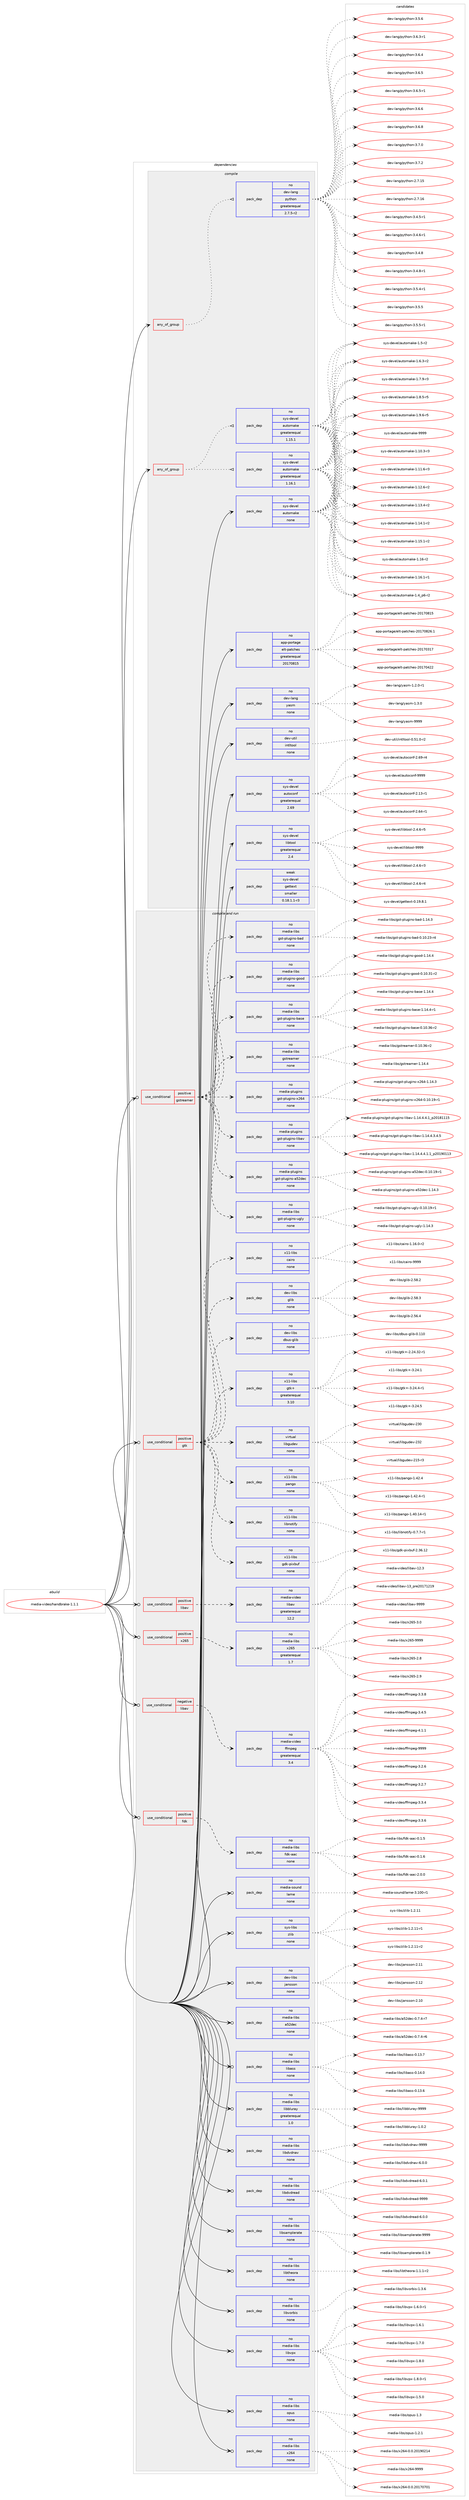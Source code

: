 digraph prolog {

# *************
# Graph options
# *************

newrank=true;
concentrate=true;
compound=true;
graph [rankdir=LR,fontname=Helvetica,fontsize=10,ranksep=1.5];#, ranksep=2.5, nodesep=0.2];
edge  [arrowhead=vee];
node  [fontname=Helvetica,fontsize=10];

# **********
# The ebuild
# **********

subgraph cluster_leftcol {
color=gray;
rank=same;
label=<<i>ebuild</i>>;
id [label="media-video/handbrake-1.1.1", color=red, width=4, href="../media-video/handbrake-1.1.1.svg"];
}

# ****************
# The dependencies
# ****************

subgraph cluster_midcol {
color=gray;
label=<<i>dependencies</i>>;
subgraph cluster_compile {
fillcolor="#eeeeee";
style=filled;
label=<<i>compile</i>>;
subgraph any25661 {
dependency1637505 [label=<<TABLE BORDER="0" CELLBORDER="1" CELLSPACING="0" CELLPADDING="4"><TR><TD CELLPADDING="10">any_of_group</TD></TR></TABLE>>, shape=none, color=red];subgraph pack1170840 {
dependency1637506 [label=<<TABLE BORDER="0" CELLBORDER="1" CELLSPACING="0" CELLPADDING="4" WIDTH="220"><TR><TD ROWSPAN="6" CELLPADDING="30">pack_dep</TD></TR><TR><TD WIDTH="110">no</TD></TR><TR><TD>dev-lang</TD></TR><TR><TD>python</TD></TR><TR><TD>greaterequal</TD></TR><TR><TD>2.7.5-r2</TD></TR></TABLE>>, shape=none, color=blue];
}
dependency1637505:e -> dependency1637506:w [weight=20,style="dotted",arrowhead="oinv"];
}
id:e -> dependency1637505:w [weight=20,style="solid",arrowhead="vee"];
subgraph any25662 {
dependency1637507 [label=<<TABLE BORDER="0" CELLBORDER="1" CELLSPACING="0" CELLPADDING="4"><TR><TD CELLPADDING="10">any_of_group</TD></TR></TABLE>>, shape=none, color=red];subgraph pack1170841 {
dependency1637508 [label=<<TABLE BORDER="0" CELLBORDER="1" CELLSPACING="0" CELLPADDING="4" WIDTH="220"><TR><TD ROWSPAN="6" CELLPADDING="30">pack_dep</TD></TR><TR><TD WIDTH="110">no</TD></TR><TR><TD>sys-devel</TD></TR><TR><TD>automake</TD></TR><TR><TD>greaterequal</TD></TR><TR><TD>1.16.1</TD></TR></TABLE>>, shape=none, color=blue];
}
dependency1637507:e -> dependency1637508:w [weight=20,style="dotted",arrowhead="oinv"];
subgraph pack1170842 {
dependency1637509 [label=<<TABLE BORDER="0" CELLBORDER="1" CELLSPACING="0" CELLPADDING="4" WIDTH="220"><TR><TD ROWSPAN="6" CELLPADDING="30">pack_dep</TD></TR><TR><TD WIDTH="110">no</TD></TR><TR><TD>sys-devel</TD></TR><TR><TD>automake</TD></TR><TR><TD>greaterequal</TD></TR><TR><TD>1.15.1</TD></TR></TABLE>>, shape=none, color=blue];
}
dependency1637507:e -> dependency1637509:w [weight=20,style="dotted",arrowhead="oinv"];
}
id:e -> dependency1637507:w [weight=20,style="solid",arrowhead="vee"];
subgraph pack1170843 {
dependency1637510 [label=<<TABLE BORDER="0" CELLBORDER="1" CELLSPACING="0" CELLPADDING="4" WIDTH="220"><TR><TD ROWSPAN="6" CELLPADDING="30">pack_dep</TD></TR><TR><TD WIDTH="110">no</TD></TR><TR><TD>app-portage</TD></TR><TR><TD>elt-patches</TD></TR><TR><TD>greaterequal</TD></TR><TR><TD>20170815</TD></TR></TABLE>>, shape=none, color=blue];
}
id:e -> dependency1637510:w [weight=20,style="solid",arrowhead="vee"];
subgraph pack1170844 {
dependency1637511 [label=<<TABLE BORDER="0" CELLBORDER="1" CELLSPACING="0" CELLPADDING="4" WIDTH="220"><TR><TD ROWSPAN="6" CELLPADDING="30">pack_dep</TD></TR><TR><TD WIDTH="110">no</TD></TR><TR><TD>dev-lang</TD></TR><TR><TD>yasm</TD></TR><TR><TD>none</TD></TR><TR><TD></TD></TR></TABLE>>, shape=none, color=blue];
}
id:e -> dependency1637511:w [weight=20,style="solid",arrowhead="vee"];
subgraph pack1170845 {
dependency1637512 [label=<<TABLE BORDER="0" CELLBORDER="1" CELLSPACING="0" CELLPADDING="4" WIDTH="220"><TR><TD ROWSPAN="6" CELLPADDING="30">pack_dep</TD></TR><TR><TD WIDTH="110">no</TD></TR><TR><TD>dev-util</TD></TR><TR><TD>intltool</TD></TR><TR><TD>none</TD></TR><TR><TD></TD></TR></TABLE>>, shape=none, color=blue];
}
id:e -> dependency1637512:w [weight=20,style="solid",arrowhead="vee"];
subgraph pack1170846 {
dependency1637513 [label=<<TABLE BORDER="0" CELLBORDER="1" CELLSPACING="0" CELLPADDING="4" WIDTH="220"><TR><TD ROWSPAN="6" CELLPADDING="30">pack_dep</TD></TR><TR><TD WIDTH="110">no</TD></TR><TR><TD>sys-devel</TD></TR><TR><TD>autoconf</TD></TR><TR><TD>greaterequal</TD></TR><TR><TD>2.69</TD></TR></TABLE>>, shape=none, color=blue];
}
id:e -> dependency1637513:w [weight=20,style="solid",arrowhead="vee"];
subgraph pack1170847 {
dependency1637514 [label=<<TABLE BORDER="0" CELLBORDER="1" CELLSPACING="0" CELLPADDING="4" WIDTH="220"><TR><TD ROWSPAN="6" CELLPADDING="30">pack_dep</TD></TR><TR><TD WIDTH="110">no</TD></TR><TR><TD>sys-devel</TD></TR><TR><TD>automake</TD></TR><TR><TD>none</TD></TR><TR><TD></TD></TR></TABLE>>, shape=none, color=blue];
}
id:e -> dependency1637514:w [weight=20,style="solid",arrowhead="vee"];
subgraph pack1170848 {
dependency1637515 [label=<<TABLE BORDER="0" CELLBORDER="1" CELLSPACING="0" CELLPADDING="4" WIDTH="220"><TR><TD ROWSPAN="6" CELLPADDING="30">pack_dep</TD></TR><TR><TD WIDTH="110">no</TD></TR><TR><TD>sys-devel</TD></TR><TR><TD>libtool</TD></TR><TR><TD>greaterequal</TD></TR><TR><TD>2.4</TD></TR></TABLE>>, shape=none, color=blue];
}
id:e -> dependency1637515:w [weight=20,style="solid",arrowhead="vee"];
subgraph pack1170849 {
dependency1637516 [label=<<TABLE BORDER="0" CELLBORDER="1" CELLSPACING="0" CELLPADDING="4" WIDTH="220"><TR><TD ROWSPAN="6" CELLPADDING="30">pack_dep</TD></TR><TR><TD WIDTH="110">weak</TD></TR><TR><TD>sys-devel</TD></TR><TR><TD>gettext</TD></TR><TR><TD>smaller</TD></TR><TR><TD>0.18.1.1-r3</TD></TR></TABLE>>, shape=none, color=blue];
}
id:e -> dependency1637516:w [weight=20,style="solid",arrowhead="vee"];
}
subgraph cluster_compileandrun {
fillcolor="#eeeeee";
style=filled;
label=<<i>compile and run</i>>;
subgraph cond440234 {
dependency1637517 [label=<<TABLE BORDER="0" CELLBORDER="1" CELLSPACING="0" CELLPADDING="4"><TR><TD ROWSPAN="3" CELLPADDING="10">use_conditional</TD></TR><TR><TD>negative</TD></TR><TR><TD>libav</TD></TR></TABLE>>, shape=none, color=red];
subgraph pack1170850 {
dependency1637518 [label=<<TABLE BORDER="0" CELLBORDER="1" CELLSPACING="0" CELLPADDING="4" WIDTH="220"><TR><TD ROWSPAN="6" CELLPADDING="30">pack_dep</TD></TR><TR><TD WIDTH="110">no</TD></TR><TR><TD>media-video</TD></TR><TR><TD>ffmpeg</TD></TR><TR><TD>greaterequal</TD></TR><TR><TD>3.4</TD></TR></TABLE>>, shape=none, color=blue];
}
dependency1637517:e -> dependency1637518:w [weight=20,style="dashed",arrowhead="vee"];
}
id:e -> dependency1637517:w [weight=20,style="solid",arrowhead="odotvee"];
subgraph cond440235 {
dependency1637519 [label=<<TABLE BORDER="0" CELLBORDER="1" CELLSPACING="0" CELLPADDING="4"><TR><TD ROWSPAN="3" CELLPADDING="10">use_conditional</TD></TR><TR><TD>positive</TD></TR><TR><TD>fdk</TD></TR></TABLE>>, shape=none, color=red];
subgraph pack1170851 {
dependency1637520 [label=<<TABLE BORDER="0" CELLBORDER="1" CELLSPACING="0" CELLPADDING="4" WIDTH="220"><TR><TD ROWSPAN="6" CELLPADDING="30">pack_dep</TD></TR><TR><TD WIDTH="110">no</TD></TR><TR><TD>media-libs</TD></TR><TR><TD>fdk-aac</TD></TR><TR><TD>none</TD></TR><TR><TD></TD></TR></TABLE>>, shape=none, color=blue];
}
dependency1637519:e -> dependency1637520:w [weight=20,style="dashed",arrowhead="vee"];
}
id:e -> dependency1637519:w [weight=20,style="solid",arrowhead="odotvee"];
subgraph cond440236 {
dependency1637521 [label=<<TABLE BORDER="0" CELLBORDER="1" CELLSPACING="0" CELLPADDING="4"><TR><TD ROWSPAN="3" CELLPADDING="10">use_conditional</TD></TR><TR><TD>positive</TD></TR><TR><TD>gstreamer</TD></TR></TABLE>>, shape=none, color=red];
subgraph pack1170852 {
dependency1637522 [label=<<TABLE BORDER="0" CELLBORDER="1" CELLSPACING="0" CELLPADDING="4" WIDTH="220"><TR><TD ROWSPAN="6" CELLPADDING="30">pack_dep</TD></TR><TR><TD WIDTH="110">no</TD></TR><TR><TD>media-libs</TD></TR><TR><TD>gstreamer</TD></TR><TR><TD>none</TD></TR><TR><TD></TD></TR></TABLE>>, shape=none, color=blue];
}
dependency1637521:e -> dependency1637522:w [weight=20,style="dashed",arrowhead="vee"];
subgraph pack1170853 {
dependency1637523 [label=<<TABLE BORDER="0" CELLBORDER="1" CELLSPACING="0" CELLPADDING="4" WIDTH="220"><TR><TD ROWSPAN="6" CELLPADDING="30">pack_dep</TD></TR><TR><TD WIDTH="110">no</TD></TR><TR><TD>media-libs</TD></TR><TR><TD>gst-plugins-base</TD></TR><TR><TD>none</TD></TR><TR><TD></TD></TR></TABLE>>, shape=none, color=blue];
}
dependency1637521:e -> dependency1637523:w [weight=20,style="dashed",arrowhead="vee"];
subgraph pack1170854 {
dependency1637524 [label=<<TABLE BORDER="0" CELLBORDER="1" CELLSPACING="0" CELLPADDING="4" WIDTH="220"><TR><TD ROWSPAN="6" CELLPADDING="30">pack_dep</TD></TR><TR><TD WIDTH="110">no</TD></TR><TR><TD>media-libs</TD></TR><TR><TD>gst-plugins-good</TD></TR><TR><TD>none</TD></TR><TR><TD></TD></TR></TABLE>>, shape=none, color=blue];
}
dependency1637521:e -> dependency1637524:w [weight=20,style="dashed",arrowhead="vee"];
subgraph pack1170855 {
dependency1637525 [label=<<TABLE BORDER="0" CELLBORDER="1" CELLSPACING="0" CELLPADDING="4" WIDTH="220"><TR><TD ROWSPAN="6" CELLPADDING="30">pack_dep</TD></TR><TR><TD WIDTH="110">no</TD></TR><TR><TD>media-libs</TD></TR><TR><TD>gst-plugins-bad</TD></TR><TR><TD>none</TD></TR><TR><TD></TD></TR></TABLE>>, shape=none, color=blue];
}
dependency1637521:e -> dependency1637525:w [weight=20,style="dashed",arrowhead="vee"];
subgraph pack1170856 {
dependency1637526 [label=<<TABLE BORDER="0" CELLBORDER="1" CELLSPACING="0" CELLPADDING="4" WIDTH="220"><TR><TD ROWSPAN="6" CELLPADDING="30">pack_dep</TD></TR><TR><TD WIDTH="110">no</TD></TR><TR><TD>media-libs</TD></TR><TR><TD>gst-plugins-ugly</TD></TR><TR><TD>none</TD></TR><TR><TD></TD></TR></TABLE>>, shape=none, color=blue];
}
dependency1637521:e -> dependency1637526:w [weight=20,style="dashed",arrowhead="vee"];
subgraph pack1170857 {
dependency1637527 [label=<<TABLE BORDER="0" CELLBORDER="1" CELLSPACING="0" CELLPADDING="4" WIDTH="220"><TR><TD ROWSPAN="6" CELLPADDING="30">pack_dep</TD></TR><TR><TD WIDTH="110">no</TD></TR><TR><TD>media-plugins</TD></TR><TR><TD>gst-plugins-a52dec</TD></TR><TR><TD>none</TD></TR><TR><TD></TD></TR></TABLE>>, shape=none, color=blue];
}
dependency1637521:e -> dependency1637527:w [weight=20,style="dashed",arrowhead="vee"];
subgraph pack1170858 {
dependency1637528 [label=<<TABLE BORDER="0" CELLBORDER="1" CELLSPACING="0" CELLPADDING="4" WIDTH="220"><TR><TD ROWSPAN="6" CELLPADDING="30">pack_dep</TD></TR><TR><TD WIDTH="110">no</TD></TR><TR><TD>media-plugins</TD></TR><TR><TD>gst-plugins-libav</TD></TR><TR><TD>none</TD></TR><TR><TD></TD></TR></TABLE>>, shape=none, color=blue];
}
dependency1637521:e -> dependency1637528:w [weight=20,style="dashed",arrowhead="vee"];
subgraph pack1170859 {
dependency1637529 [label=<<TABLE BORDER="0" CELLBORDER="1" CELLSPACING="0" CELLPADDING="4" WIDTH="220"><TR><TD ROWSPAN="6" CELLPADDING="30">pack_dep</TD></TR><TR><TD WIDTH="110">no</TD></TR><TR><TD>media-plugins</TD></TR><TR><TD>gst-plugins-x264</TD></TR><TR><TD>none</TD></TR><TR><TD></TD></TR></TABLE>>, shape=none, color=blue];
}
dependency1637521:e -> dependency1637529:w [weight=20,style="dashed",arrowhead="vee"];
}
id:e -> dependency1637521:w [weight=20,style="solid",arrowhead="odotvee"];
subgraph cond440237 {
dependency1637530 [label=<<TABLE BORDER="0" CELLBORDER="1" CELLSPACING="0" CELLPADDING="4"><TR><TD ROWSPAN="3" CELLPADDING="10">use_conditional</TD></TR><TR><TD>positive</TD></TR><TR><TD>gtk</TD></TR></TABLE>>, shape=none, color=red];
subgraph pack1170860 {
dependency1637531 [label=<<TABLE BORDER="0" CELLBORDER="1" CELLSPACING="0" CELLPADDING="4" WIDTH="220"><TR><TD ROWSPAN="6" CELLPADDING="30">pack_dep</TD></TR><TR><TD WIDTH="110">no</TD></TR><TR><TD>x11-libs</TD></TR><TR><TD>gtk+</TD></TR><TR><TD>greaterequal</TD></TR><TR><TD>3.10</TD></TR></TABLE>>, shape=none, color=blue];
}
dependency1637530:e -> dependency1637531:w [weight=20,style="dashed",arrowhead="vee"];
subgraph pack1170861 {
dependency1637532 [label=<<TABLE BORDER="0" CELLBORDER="1" CELLSPACING="0" CELLPADDING="4" WIDTH="220"><TR><TD ROWSPAN="6" CELLPADDING="30">pack_dep</TD></TR><TR><TD WIDTH="110">no</TD></TR><TR><TD>dev-libs</TD></TR><TR><TD>dbus-glib</TD></TR><TR><TD>none</TD></TR><TR><TD></TD></TR></TABLE>>, shape=none, color=blue];
}
dependency1637530:e -> dependency1637532:w [weight=20,style="dashed",arrowhead="vee"];
subgraph pack1170862 {
dependency1637533 [label=<<TABLE BORDER="0" CELLBORDER="1" CELLSPACING="0" CELLPADDING="4" WIDTH="220"><TR><TD ROWSPAN="6" CELLPADDING="30">pack_dep</TD></TR><TR><TD WIDTH="110">no</TD></TR><TR><TD>dev-libs</TD></TR><TR><TD>glib</TD></TR><TR><TD>none</TD></TR><TR><TD></TD></TR></TABLE>>, shape=none, color=blue];
}
dependency1637530:e -> dependency1637533:w [weight=20,style="dashed",arrowhead="vee"];
subgraph pack1170863 {
dependency1637534 [label=<<TABLE BORDER="0" CELLBORDER="1" CELLSPACING="0" CELLPADDING="4" WIDTH="220"><TR><TD ROWSPAN="6" CELLPADDING="30">pack_dep</TD></TR><TR><TD WIDTH="110">no</TD></TR><TR><TD>x11-libs</TD></TR><TR><TD>cairo</TD></TR><TR><TD>none</TD></TR><TR><TD></TD></TR></TABLE>>, shape=none, color=blue];
}
dependency1637530:e -> dependency1637534:w [weight=20,style="dashed",arrowhead="vee"];
subgraph pack1170864 {
dependency1637535 [label=<<TABLE BORDER="0" CELLBORDER="1" CELLSPACING="0" CELLPADDING="4" WIDTH="220"><TR><TD ROWSPAN="6" CELLPADDING="30">pack_dep</TD></TR><TR><TD WIDTH="110">no</TD></TR><TR><TD>x11-libs</TD></TR><TR><TD>gdk-pixbuf</TD></TR><TR><TD>none</TD></TR><TR><TD></TD></TR></TABLE>>, shape=none, color=blue];
}
dependency1637530:e -> dependency1637535:w [weight=20,style="dashed",arrowhead="vee"];
subgraph pack1170865 {
dependency1637536 [label=<<TABLE BORDER="0" CELLBORDER="1" CELLSPACING="0" CELLPADDING="4" WIDTH="220"><TR><TD ROWSPAN="6" CELLPADDING="30">pack_dep</TD></TR><TR><TD WIDTH="110">no</TD></TR><TR><TD>x11-libs</TD></TR><TR><TD>libnotify</TD></TR><TR><TD>none</TD></TR><TR><TD></TD></TR></TABLE>>, shape=none, color=blue];
}
dependency1637530:e -> dependency1637536:w [weight=20,style="dashed",arrowhead="vee"];
subgraph pack1170866 {
dependency1637537 [label=<<TABLE BORDER="0" CELLBORDER="1" CELLSPACING="0" CELLPADDING="4" WIDTH="220"><TR><TD ROWSPAN="6" CELLPADDING="30">pack_dep</TD></TR><TR><TD WIDTH="110">no</TD></TR><TR><TD>x11-libs</TD></TR><TR><TD>pango</TD></TR><TR><TD>none</TD></TR><TR><TD></TD></TR></TABLE>>, shape=none, color=blue];
}
dependency1637530:e -> dependency1637537:w [weight=20,style="dashed",arrowhead="vee"];
subgraph pack1170867 {
dependency1637538 [label=<<TABLE BORDER="0" CELLBORDER="1" CELLSPACING="0" CELLPADDING="4" WIDTH="220"><TR><TD ROWSPAN="6" CELLPADDING="30">pack_dep</TD></TR><TR><TD WIDTH="110">no</TD></TR><TR><TD>virtual</TD></TR><TR><TD>libgudev</TD></TR><TR><TD>none</TD></TR><TR><TD></TD></TR></TABLE>>, shape=none, color=blue];
}
dependency1637530:e -> dependency1637538:w [weight=20,style="dashed",arrowhead="vee"];
}
id:e -> dependency1637530:w [weight=20,style="solid",arrowhead="odotvee"];
subgraph cond440238 {
dependency1637539 [label=<<TABLE BORDER="0" CELLBORDER="1" CELLSPACING="0" CELLPADDING="4"><TR><TD ROWSPAN="3" CELLPADDING="10">use_conditional</TD></TR><TR><TD>positive</TD></TR><TR><TD>libav</TD></TR></TABLE>>, shape=none, color=red];
subgraph pack1170868 {
dependency1637540 [label=<<TABLE BORDER="0" CELLBORDER="1" CELLSPACING="0" CELLPADDING="4" WIDTH="220"><TR><TD ROWSPAN="6" CELLPADDING="30">pack_dep</TD></TR><TR><TD WIDTH="110">no</TD></TR><TR><TD>media-video</TD></TR><TR><TD>libav</TD></TR><TR><TD>greaterequal</TD></TR><TR><TD>12.2</TD></TR></TABLE>>, shape=none, color=blue];
}
dependency1637539:e -> dependency1637540:w [weight=20,style="dashed",arrowhead="vee"];
}
id:e -> dependency1637539:w [weight=20,style="solid",arrowhead="odotvee"];
subgraph cond440239 {
dependency1637541 [label=<<TABLE BORDER="0" CELLBORDER="1" CELLSPACING="0" CELLPADDING="4"><TR><TD ROWSPAN="3" CELLPADDING="10">use_conditional</TD></TR><TR><TD>positive</TD></TR><TR><TD>x265</TD></TR></TABLE>>, shape=none, color=red];
subgraph pack1170869 {
dependency1637542 [label=<<TABLE BORDER="0" CELLBORDER="1" CELLSPACING="0" CELLPADDING="4" WIDTH="220"><TR><TD ROWSPAN="6" CELLPADDING="30">pack_dep</TD></TR><TR><TD WIDTH="110">no</TD></TR><TR><TD>media-libs</TD></TR><TR><TD>x265</TD></TR><TR><TD>greaterequal</TD></TR><TR><TD>1.7</TD></TR></TABLE>>, shape=none, color=blue];
}
dependency1637541:e -> dependency1637542:w [weight=20,style="dashed",arrowhead="vee"];
}
id:e -> dependency1637541:w [weight=20,style="solid",arrowhead="odotvee"];
subgraph pack1170870 {
dependency1637543 [label=<<TABLE BORDER="0" CELLBORDER="1" CELLSPACING="0" CELLPADDING="4" WIDTH="220"><TR><TD ROWSPAN="6" CELLPADDING="30">pack_dep</TD></TR><TR><TD WIDTH="110">no</TD></TR><TR><TD>dev-libs</TD></TR><TR><TD>jansson</TD></TR><TR><TD>none</TD></TR><TR><TD></TD></TR></TABLE>>, shape=none, color=blue];
}
id:e -> dependency1637543:w [weight=20,style="solid",arrowhead="odotvee"];
subgraph pack1170871 {
dependency1637544 [label=<<TABLE BORDER="0" CELLBORDER="1" CELLSPACING="0" CELLPADDING="4" WIDTH="220"><TR><TD ROWSPAN="6" CELLPADDING="30">pack_dep</TD></TR><TR><TD WIDTH="110">no</TD></TR><TR><TD>media-libs</TD></TR><TR><TD>a52dec</TD></TR><TR><TD>none</TD></TR><TR><TD></TD></TR></TABLE>>, shape=none, color=blue];
}
id:e -> dependency1637544:w [weight=20,style="solid",arrowhead="odotvee"];
subgraph pack1170872 {
dependency1637545 [label=<<TABLE BORDER="0" CELLBORDER="1" CELLSPACING="0" CELLPADDING="4" WIDTH="220"><TR><TD ROWSPAN="6" CELLPADDING="30">pack_dep</TD></TR><TR><TD WIDTH="110">no</TD></TR><TR><TD>media-libs</TD></TR><TR><TD>libass</TD></TR><TR><TD>none</TD></TR><TR><TD></TD></TR></TABLE>>, shape=none, color=blue];
}
id:e -> dependency1637545:w [weight=20,style="solid",arrowhead="odotvee"];
subgraph pack1170873 {
dependency1637546 [label=<<TABLE BORDER="0" CELLBORDER="1" CELLSPACING="0" CELLPADDING="4" WIDTH="220"><TR><TD ROWSPAN="6" CELLPADDING="30">pack_dep</TD></TR><TR><TD WIDTH="110">no</TD></TR><TR><TD>media-libs</TD></TR><TR><TD>libbluray</TD></TR><TR><TD>greaterequal</TD></TR><TR><TD>1.0</TD></TR></TABLE>>, shape=none, color=blue];
}
id:e -> dependency1637546:w [weight=20,style="solid",arrowhead="odotvee"];
subgraph pack1170874 {
dependency1637547 [label=<<TABLE BORDER="0" CELLBORDER="1" CELLSPACING="0" CELLPADDING="4" WIDTH="220"><TR><TD ROWSPAN="6" CELLPADDING="30">pack_dep</TD></TR><TR><TD WIDTH="110">no</TD></TR><TR><TD>media-libs</TD></TR><TR><TD>libdvdnav</TD></TR><TR><TD>none</TD></TR><TR><TD></TD></TR></TABLE>>, shape=none, color=blue];
}
id:e -> dependency1637547:w [weight=20,style="solid",arrowhead="odotvee"];
subgraph pack1170875 {
dependency1637548 [label=<<TABLE BORDER="0" CELLBORDER="1" CELLSPACING="0" CELLPADDING="4" WIDTH="220"><TR><TD ROWSPAN="6" CELLPADDING="30">pack_dep</TD></TR><TR><TD WIDTH="110">no</TD></TR><TR><TD>media-libs</TD></TR><TR><TD>libdvdread</TD></TR><TR><TD>none</TD></TR><TR><TD></TD></TR></TABLE>>, shape=none, color=blue];
}
id:e -> dependency1637548:w [weight=20,style="solid",arrowhead="odotvee"];
subgraph pack1170876 {
dependency1637549 [label=<<TABLE BORDER="0" CELLBORDER="1" CELLSPACING="0" CELLPADDING="4" WIDTH="220"><TR><TD ROWSPAN="6" CELLPADDING="30">pack_dep</TD></TR><TR><TD WIDTH="110">no</TD></TR><TR><TD>media-libs</TD></TR><TR><TD>libsamplerate</TD></TR><TR><TD>none</TD></TR><TR><TD></TD></TR></TABLE>>, shape=none, color=blue];
}
id:e -> dependency1637549:w [weight=20,style="solid",arrowhead="odotvee"];
subgraph pack1170877 {
dependency1637550 [label=<<TABLE BORDER="0" CELLBORDER="1" CELLSPACING="0" CELLPADDING="4" WIDTH="220"><TR><TD ROWSPAN="6" CELLPADDING="30">pack_dep</TD></TR><TR><TD WIDTH="110">no</TD></TR><TR><TD>media-libs</TD></TR><TR><TD>libtheora</TD></TR><TR><TD>none</TD></TR><TR><TD></TD></TR></TABLE>>, shape=none, color=blue];
}
id:e -> dependency1637550:w [weight=20,style="solid",arrowhead="odotvee"];
subgraph pack1170878 {
dependency1637551 [label=<<TABLE BORDER="0" CELLBORDER="1" CELLSPACING="0" CELLPADDING="4" WIDTH="220"><TR><TD ROWSPAN="6" CELLPADDING="30">pack_dep</TD></TR><TR><TD WIDTH="110">no</TD></TR><TR><TD>media-libs</TD></TR><TR><TD>libvorbis</TD></TR><TR><TD>none</TD></TR><TR><TD></TD></TR></TABLE>>, shape=none, color=blue];
}
id:e -> dependency1637551:w [weight=20,style="solid",arrowhead="odotvee"];
subgraph pack1170879 {
dependency1637552 [label=<<TABLE BORDER="0" CELLBORDER="1" CELLSPACING="0" CELLPADDING="4" WIDTH="220"><TR><TD ROWSPAN="6" CELLPADDING="30">pack_dep</TD></TR><TR><TD WIDTH="110">no</TD></TR><TR><TD>media-libs</TD></TR><TR><TD>libvpx</TD></TR><TR><TD>none</TD></TR><TR><TD></TD></TR></TABLE>>, shape=none, color=blue];
}
id:e -> dependency1637552:w [weight=20,style="solid",arrowhead="odotvee"];
subgraph pack1170880 {
dependency1637553 [label=<<TABLE BORDER="0" CELLBORDER="1" CELLSPACING="0" CELLPADDING="4" WIDTH="220"><TR><TD ROWSPAN="6" CELLPADDING="30">pack_dep</TD></TR><TR><TD WIDTH="110">no</TD></TR><TR><TD>media-libs</TD></TR><TR><TD>opus</TD></TR><TR><TD>none</TD></TR><TR><TD></TD></TR></TABLE>>, shape=none, color=blue];
}
id:e -> dependency1637553:w [weight=20,style="solid",arrowhead="odotvee"];
subgraph pack1170881 {
dependency1637554 [label=<<TABLE BORDER="0" CELLBORDER="1" CELLSPACING="0" CELLPADDING="4" WIDTH="220"><TR><TD ROWSPAN="6" CELLPADDING="30">pack_dep</TD></TR><TR><TD WIDTH="110">no</TD></TR><TR><TD>media-libs</TD></TR><TR><TD>x264</TD></TR><TR><TD>none</TD></TR><TR><TD></TD></TR></TABLE>>, shape=none, color=blue];
}
id:e -> dependency1637554:w [weight=20,style="solid",arrowhead="odotvee"];
subgraph pack1170882 {
dependency1637555 [label=<<TABLE BORDER="0" CELLBORDER="1" CELLSPACING="0" CELLPADDING="4" WIDTH="220"><TR><TD ROWSPAN="6" CELLPADDING="30">pack_dep</TD></TR><TR><TD WIDTH="110">no</TD></TR><TR><TD>media-sound</TD></TR><TR><TD>lame</TD></TR><TR><TD>none</TD></TR><TR><TD></TD></TR></TABLE>>, shape=none, color=blue];
}
id:e -> dependency1637555:w [weight=20,style="solid",arrowhead="odotvee"];
subgraph pack1170883 {
dependency1637556 [label=<<TABLE BORDER="0" CELLBORDER="1" CELLSPACING="0" CELLPADDING="4" WIDTH="220"><TR><TD ROWSPAN="6" CELLPADDING="30">pack_dep</TD></TR><TR><TD WIDTH="110">no</TD></TR><TR><TD>sys-libs</TD></TR><TR><TD>zlib</TD></TR><TR><TD>none</TD></TR><TR><TD></TD></TR></TABLE>>, shape=none, color=blue];
}
id:e -> dependency1637556:w [weight=20,style="solid",arrowhead="odotvee"];
}
subgraph cluster_run {
fillcolor="#eeeeee";
style=filled;
label=<<i>run</i>>;
}
}

# **************
# The candidates
# **************

subgraph cluster_choices {
rank=same;
color=gray;
label=<<i>candidates</i>>;

subgraph choice1170840 {
color=black;
nodesep=1;
choice10010111845108971101034711212111610411111045504655464953 [label="dev-lang/python-2.7.15", color=red, width=4,href="../dev-lang/python-2.7.15.svg"];
choice10010111845108971101034711212111610411111045504655464954 [label="dev-lang/python-2.7.16", color=red, width=4,href="../dev-lang/python-2.7.16.svg"];
choice1001011184510897110103471121211161041111104551465246534511449 [label="dev-lang/python-3.4.5-r1", color=red, width=4,href="../dev-lang/python-3.4.5-r1.svg"];
choice1001011184510897110103471121211161041111104551465246544511449 [label="dev-lang/python-3.4.6-r1", color=red, width=4,href="../dev-lang/python-3.4.6-r1.svg"];
choice100101118451089711010347112121116104111110455146524656 [label="dev-lang/python-3.4.8", color=red, width=4,href="../dev-lang/python-3.4.8.svg"];
choice1001011184510897110103471121211161041111104551465246564511449 [label="dev-lang/python-3.4.8-r1", color=red, width=4,href="../dev-lang/python-3.4.8-r1.svg"];
choice1001011184510897110103471121211161041111104551465346524511449 [label="dev-lang/python-3.5.4-r1", color=red, width=4,href="../dev-lang/python-3.5.4-r1.svg"];
choice100101118451089711010347112121116104111110455146534653 [label="dev-lang/python-3.5.5", color=red, width=4,href="../dev-lang/python-3.5.5.svg"];
choice1001011184510897110103471121211161041111104551465346534511449 [label="dev-lang/python-3.5.5-r1", color=red, width=4,href="../dev-lang/python-3.5.5-r1.svg"];
choice100101118451089711010347112121116104111110455146534654 [label="dev-lang/python-3.5.6", color=red, width=4,href="../dev-lang/python-3.5.6.svg"];
choice1001011184510897110103471121211161041111104551465446514511449 [label="dev-lang/python-3.6.3-r1", color=red, width=4,href="../dev-lang/python-3.6.3-r1.svg"];
choice100101118451089711010347112121116104111110455146544652 [label="dev-lang/python-3.6.4", color=red, width=4,href="../dev-lang/python-3.6.4.svg"];
choice100101118451089711010347112121116104111110455146544653 [label="dev-lang/python-3.6.5", color=red, width=4,href="../dev-lang/python-3.6.5.svg"];
choice1001011184510897110103471121211161041111104551465446534511449 [label="dev-lang/python-3.6.5-r1", color=red, width=4,href="../dev-lang/python-3.6.5-r1.svg"];
choice100101118451089711010347112121116104111110455146544654 [label="dev-lang/python-3.6.6", color=red, width=4,href="../dev-lang/python-3.6.6.svg"];
choice100101118451089711010347112121116104111110455146544656 [label="dev-lang/python-3.6.8", color=red, width=4,href="../dev-lang/python-3.6.8.svg"];
choice100101118451089711010347112121116104111110455146554648 [label="dev-lang/python-3.7.0", color=red, width=4,href="../dev-lang/python-3.7.0.svg"];
choice100101118451089711010347112121116104111110455146554650 [label="dev-lang/python-3.7.2", color=red, width=4,href="../dev-lang/python-3.7.2.svg"];
dependency1637506:e -> choice10010111845108971101034711212111610411111045504655464953:w [style=dotted,weight="100"];
dependency1637506:e -> choice10010111845108971101034711212111610411111045504655464954:w [style=dotted,weight="100"];
dependency1637506:e -> choice1001011184510897110103471121211161041111104551465246534511449:w [style=dotted,weight="100"];
dependency1637506:e -> choice1001011184510897110103471121211161041111104551465246544511449:w [style=dotted,weight="100"];
dependency1637506:e -> choice100101118451089711010347112121116104111110455146524656:w [style=dotted,weight="100"];
dependency1637506:e -> choice1001011184510897110103471121211161041111104551465246564511449:w [style=dotted,weight="100"];
dependency1637506:e -> choice1001011184510897110103471121211161041111104551465346524511449:w [style=dotted,weight="100"];
dependency1637506:e -> choice100101118451089711010347112121116104111110455146534653:w [style=dotted,weight="100"];
dependency1637506:e -> choice1001011184510897110103471121211161041111104551465346534511449:w [style=dotted,weight="100"];
dependency1637506:e -> choice100101118451089711010347112121116104111110455146534654:w [style=dotted,weight="100"];
dependency1637506:e -> choice1001011184510897110103471121211161041111104551465446514511449:w [style=dotted,weight="100"];
dependency1637506:e -> choice100101118451089711010347112121116104111110455146544652:w [style=dotted,weight="100"];
dependency1637506:e -> choice100101118451089711010347112121116104111110455146544653:w [style=dotted,weight="100"];
dependency1637506:e -> choice1001011184510897110103471121211161041111104551465446534511449:w [style=dotted,weight="100"];
dependency1637506:e -> choice100101118451089711010347112121116104111110455146544654:w [style=dotted,weight="100"];
dependency1637506:e -> choice100101118451089711010347112121116104111110455146544656:w [style=dotted,weight="100"];
dependency1637506:e -> choice100101118451089711010347112121116104111110455146554648:w [style=dotted,weight="100"];
dependency1637506:e -> choice100101118451089711010347112121116104111110455146554650:w [style=dotted,weight="100"];
}
subgraph choice1170841 {
color=black;
nodesep=1;
choice11512111545100101118101108479711711611110997107101454946494846514511451 [label="sys-devel/automake-1.10.3-r3", color=red, width=4,href="../sys-devel/automake-1.10.3-r3.svg"];
choice11512111545100101118101108479711711611110997107101454946494946544511451 [label="sys-devel/automake-1.11.6-r3", color=red, width=4,href="../sys-devel/automake-1.11.6-r3.svg"];
choice11512111545100101118101108479711711611110997107101454946495046544511450 [label="sys-devel/automake-1.12.6-r2", color=red, width=4,href="../sys-devel/automake-1.12.6-r2.svg"];
choice11512111545100101118101108479711711611110997107101454946495146524511450 [label="sys-devel/automake-1.13.4-r2", color=red, width=4,href="../sys-devel/automake-1.13.4-r2.svg"];
choice11512111545100101118101108479711711611110997107101454946495246494511450 [label="sys-devel/automake-1.14.1-r2", color=red, width=4,href="../sys-devel/automake-1.14.1-r2.svg"];
choice11512111545100101118101108479711711611110997107101454946495346494511450 [label="sys-devel/automake-1.15.1-r2", color=red, width=4,href="../sys-devel/automake-1.15.1-r2.svg"];
choice1151211154510010111810110847971171161111099710710145494649544511450 [label="sys-devel/automake-1.16-r2", color=red, width=4,href="../sys-devel/automake-1.16-r2.svg"];
choice11512111545100101118101108479711711611110997107101454946495446494511449 [label="sys-devel/automake-1.16.1-r1", color=red, width=4,href="../sys-devel/automake-1.16.1-r1.svg"];
choice115121115451001011181011084797117116111109971071014549465295112544511450 [label="sys-devel/automake-1.4_p6-r2", color=red, width=4,href="../sys-devel/automake-1.4_p6-r2.svg"];
choice11512111545100101118101108479711711611110997107101454946534511450 [label="sys-devel/automake-1.5-r2", color=red, width=4,href="../sys-devel/automake-1.5-r2.svg"];
choice115121115451001011181011084797117116111109971071014549465446514511450 [label="sys-devel/automake-1.6.3-r2", color=red, width=4,href="../sys-devel/automake-1.6.3-r2.svg"];
choice115121115451001011181011084797117116111109971071014549465546574511451 [label="sys-devel/automake-1.7.9-r3", color=red, width=4,href="../sys-devel/automake-1.7.9-r3.svg"];
choice115121115451001011181011084797117116111109971071014549465646534511453 [label="sys-devel/automake-1.8.5-r5", color=red, width=4,href="../sys-devel/automake-1.8.5-r5.svg"];
choice115121115451001011181011084797117116111109971071014549465746544511453 [label="sys-devel/automake-1.9.6-r5", color=red, width=4,href="../sys-devel/automake-1.9.6-r5.svg"];
choice115121115451001011181011084797117116111109971071014557575757 [label="sys-devel/automake-9999", color=red, width=4,href="../sys-devel/automake-9999.svg"];
dependency1637508:e -> choice11512111545100101118101108479711711611110997107101454946494846514511451:w [style=dotted,weight="100"];
dependency1637508:e -> choice11512111545100101118101108479711711611110997107101454946494946544511451:w [style=dotted,weight="100"];
dependency1637508:e -> choice11512111545100101118101108479711711611110997107101454946495046544511450:w [style=dotted,weight="100"];
dependency1637508:e -> choice11512111545100101118101108479711711611110997107101454946495146524511450:w [style=dotted,weight="100"];
dependency1637508:e -> choice11512111545100101118101108479711711611110997107101454946495246494511450:w [style=dotted,weight="100"];
dependency1637508:e -> choice11512111545100101118101108479711711611110997107101454946495346494511450:w [style=dotted,weight="100"];
dependency1637508:e -> choice1151211154510010111810110847971171161111099710710145494649544511450:w [style=dotted,weight="100"];
dependency1637508:e -> choice11512111545100101118101108479711711611110997107101454946495446494511449:w [style=dotted,weight="100"];
dependency1637508:e -> choice115121115451001011181011084797117116111109971071014549465295112544511450:w [style=dotted,weight="100"];
dependency1637508:e -> choice11512111545100101118101108479711711611110997107101454946534511450:w [style=dotted,weight="100"];
dependency1637508:e -> choice115121115451001011181011084797117116111109971071014549465446514511450:w [style=dotted,weight="100"];
dependency1637508:e -> choice115121115451001011181011084797117116111109971071014549465546574511451:w [style=dotted,weight="100"];
dependency1637508:e -> choice115121115451001011181011084797117116111109971071014549465646534511453:w [style=dotted,weight="100"];
dependency1637508:e -> choice115121115451001011181011084797117116111109971071014549465746544511453:w [style=dotted,weight="100"];
dependency1637508:e -> choice115121115451001011181011084797117116111109971071014557575757:w [style=dotted,weight="100"];
}
subgraph choice1170842 {
color=black;
nodesep=1;
choice11512111545100101118101108479711711611110997107101454946494846514511451 [label="sys-devel/automake-1.10.3-r3", color=red, width=4,href="../sys-devel/automake-1.10.3-r3.svg"];
choice11512111545100101118101108479711711611110997107101454946494946544511451 [label="sys-devel/automake-1.11.6-r3", color=red, width=4,href="../sys-devel/automake-1.11.6-r3.svg"];
choice11512111545100101118101108479711711611110997107101454946495046544511450 [label="sys-devel/automake-1.12.6-r2", color=red, width=4,href="../sys-devel/automake-1.12.6-r2.svg"];
choice11512111545100101118101108479711711611110997107101454946495146524511450 [label="sys-devel/automake-1.13.4-r2", color=red, width=4,href="../sys-devel/automake-1.13.4-r2.svg"];
choice11512111545100101118101108479711711611110997107101454946495246494511450 [label="sys-devel/automake-1.14.1-r2", color=red, width=4,href="../sys-devel/automake-1.14.1-r2.svg"];
choice11512111545100101118101108479711711611110997107101454946495346494511450 [label="sys-devel/automake-1.15.1-r2", color=red, width=4,href="../sys-devel/automake-1.15.1-r2.svg"];
choice1151211154510010111810110847971171161111099710710145494649544511450 [label="sys-devel/automake-1.16-r2", color=red, width=4,href="../sys-devel/automake-1.16-r2.svg"];
choice11512111545100101118101108479711711611110997107101454946495446494511449 [label="sys-devel/automake-1.16.1-r1", color=red, width=4,href="../sys-devel/automake-1.16.1-r1.svg"];
choice115121115451001011181011084797117116111109971071014549465295112544511450 [label="sys-devel/automake-1.4_p6-r2", color=red, width=4,href="../sys-devel/automake-1.4_p6-r2.svg"];
choice11512111545100101118101108479711711611110997107101454946534511450 [label="sys-devel/automake-1.5-r2", color=red, width=4,href="../sys-devel/automake-1.5-r2.svg"];
choice115121115451001011181011084797117116111109971071014549465446514511450 [label="sys-devel/automake-1.6.3-r2", color=red, width=4,href="../sys-devel/automake-1.6.3-r2.svg"];
choice115121115451001011181011084797117116111109971071014549465546574511451 [label="sys-devel/automake-1.7.9-r3", color=red, width=4,href="../sys-devel/automake-1.7.9-r3.svg"];
choice115121115451001011181011084797117116111109971071014549465646534511453 [label="sys-devel/automake-1.8.5-r5", color=red, width=4,href="../sys-devel/automake-1.8.5-r5.svg"];
choice115121115451001011181011084797117116111109971071014549465746544511453 [label="sys-devel/automake-1.9.6-r5", color=red, width=4,href="../sys-devel/automake-1.9.6-r5.svg"];
choice115121115451001011181011084797117116111109971071014557575757 [label="sys-devel/automake-9999", color=red, width=4,href="../sys-devel/automake-9999.svg"];
dependency1637509:e -> choice11512111545100101118101108479711711611110997107101454946494846514511451:w [style=dotted,weight="100"];
dependency1637509:e -> choice11512111545100101118101108479711711611110997107101454946494946544511451:w [style=dotted,weight="100"];
dependency1637509:e -> choice11512111545100101118101108479711711611110997107101454946495046544511450:w [style=dotted,weight="100"];
dependency1637509:e -> choice11512111545100101118101108479711711611110997107101454946495146524511450:w [style=dotted,weight="100"];
dependency1637509:e -> choice11512111545100101118101108479711711611110997107101454946495246494511450:w [style=dotted,weight="100"];
dependency1637509:e -> choice11512111545100101118101108479711711611110997107101454946495346494511450:w [style=dotted,weight="100"];
dependency1637509:e -> choice1151211154510010111810110847971171161111099710710145494649544511450:w [style=dotted,weight="100"];
dependency1637509:e -> choice11512111545100101118101108479711711611110997107101454946495446494511449:w [style=dotted,weight="100"];
dependency1637509:e -> choice115121115451001011181011084797117116111109971071014549465295112544511450:w [style=dotted,weight="100"];
dependency1637509:e -> choice11512111545100101118101108479711711611110997107101454946534511450:w [style=dotted,weight="100"];
dependency1637509:e -> choice115121115451001011181011084797117116111109971071014549465446514511450:w [style=dotted,weight="100"];
dependency1637509:e -> choice115121115451001011181011084797117116111109971071014549465546574511451:w [style=dotted,weight="100"];
dependency1637509:e -> choice115121115451001011181011084797117116111109971071014549465646534511453:w [style=dotted,weight="100"];
dependency1637509:e -> choice115121115451001011181011084797117116111109971071014549465746544511453:w [style=dotted,weight="100"];
dependency1637509:e -> choice115121115451001011181011084797117116111109971071014557575757:w [style=dotted,weight="100"];
}
subgraph choice1170843 {
color=black;
nodesep=1;
choice97112112451121111141169710310147101108116451129711699104101115455048495548514955 [label="app-portage/elt-patches-20170317", color=red, width=4,href="../app-portage/elt-patches-20170317.svg"];
choice97112112451121111141169710310147101108116451129711699104101115455048495548525050 [label="app-portage/elt-patches-20170422", color=red, width=4,href="../app-portage/elt-patches-20170422.svg"];
choice97112112451121111141169710310147101108116451129711699104101115455048495548564953 [label="app-portage/elt-patches-20170815", color=red, width=4,href="../app-portage/elt-patches-20170815.svg"];
choice971121124511211111411697103101471011081164511297116991041011154550484955485650544649 [label="app-portage/elt-patches-20170826.1", color=red, width=4,href="../app-portage/elt-patches-20170826.1.svg"];
dependency1637510:e -> choice97112112451121111141169710310147101108116451129711699104101115455048495548514955:w [style=dotted,weight="100"];
dependency1637510:e -> choice97112112451121111141169710310147101108116451129711699104101115455048495548525050:w [style=dotted,weight="100"];
dependency1637510:e -> choice97112112451121111141169710310147101108116451129711699104101115455048495548564953:w [style=dotted,weight="100"];
dependency1637510:e -> choice971121124511211111411697103101471011081164511297116991041011154550484955485650544649:w [style=dotted,weight="100"];
}
subgraph choice1170844 {
color=black;
nodesep=1;
choice100101118451089711010347121971151094549465046484511449 [label="dev-lang/yasm-1.2.0-r1", color=red, width=4,href="../dev-lang/yasm-1.2.0-r1.svg"];
choice10010111845108971101034712197115109454946514648 [label="dev-lang/yasm-1.3.0", color=red, width=4,href="../dev-lang/yasm-1.3.0.svg"];
choice100101118451089711010347121971151094557575757 [label="dev-lang/yasm-9999", color=red, width=4,href="../dev-lang/yasm-9999.svg"];
dependency1637511:e -> choice100101118451089711010347121971151094549465046484511449:w [style=dotted,weight="100"];
dependency1637511:e -> choice10010111845108971101034712197115109454946514648:w [style=dotted,weight="100"];
dependency1637511:e -> choice100101118451089711010347121971151094557575757:w [style=dotted,weight="100"];
}
subgraph choice1170845 {
color=black;
nodesep=1;
choice1001011184511711610510847105110116108116111111108454846534946484511450 [label="dev-util/intltool-0.51.0-r2", color=red, width=4,href="../dev-util/intltool-0.51.0-r2.svg"];
dependency1637512:e -> choice1001011184511711610510847105110116108116111111108454846534946484511450:w [style=dotted,weight="100"];
}
subgraph choice1170846 {
color=black;
nodesep=1;
choice1151211154510010111810110847971171161119911111010245504649514511449 [label="sys-devel/autoconf-2.13-r1", color=red, width=4,href="../sys-devel/autoconf-2.13-r1.svg"];
choice1151211154510010111810110847971171161119911111010245504654524511449 [label="sys-devel/autoconf-2.64-r1", color=red, width=4,href="../sys-devel/autoconf-2.64-r1.svg"];
choice1151211154510010111810110847971171161119911111010245504654574511452 [label="sys-devel/autoconf-2.69-r4", color=red, width=4,href="../sys-devel/autoconf-2.69-r4.svg"];
choice115121115451001011181011084797117116111991111101024557575757 [label="sys-devel/autoconf-9999", color=red, width=4,href="../sys-devel/autoconf-9999.svg"];
dependency1637513:e -> choice1151211154510010111810110847971171161119911111010245504649514511449:w [style=dotted,weight="100"];
dependency1637513:e -> choice1151211154510010111810110847971171161119911111010245504654524511449:w [style=dotted,weight="100"];
dependency1637513:e -> choice1151211154510010111810110847971171161119911111010245504654574511452:w [style=dotted,weight="100"];
dependency1637513:e -> choice115121115451001011181011084797117116111991111101024557575757:w [style=dotted,weight="100"];
}
subgraph choice1170847 {
color=black;
nodesep=1;
choice11512111545100101118101108479711711611110997107101454946494846514511451 [label="sys-devel/automake-1.10.3-r3", color=red, width=4,href="../sys-devel/automake-1.10.3-r3.svg"];
choice11512111545100101118101108479711711611110997107101454946494946544511451 [label="sys-devel/automake-1.11.6-r3", color=red, width=4,href="../sys-devel/automake-1.11.6-r3.svg"];
choice11512111545100101118101108479711711611110997107101454946495046544511450 [label="sys-devel/automake-1.12.6-r2", color=red, width=4,href="../sys-devel/automake-1.12.6-r2.svg"];
choice11512111545100101118101108479711711611110997107101454946495146524511450 [label="sys-devel/automake-1.13.4-r2", color=red, width=4,href="../sys-devel/automake-1.13.4-r2.svg"];
choice11512111545100101118101108479711711611110997107101454946495246494511450 [label="sys-devel/automake-1.14.1-r2", color=red, width=4,href="../sys-devel/automake-1.14.1-r2.svg"];
choice11512111545100101118101108479711711611110997107101454946495346494511450 [label="sys-devel/automake-1.15.1-r2", color=red, width=4,href="../sys-devel/automake-1.15.1-r2.svg"];
choice1151211154510010111810110847971171161111099710710145494649544511450 [label="sys-devel/automake-1.16-r2", color=red, width=4,href="../sys-devel/automake-1.16-r2.svg"];
choice11512111545100101118101108479711711611110997107101454946495446494511449 [label="sys-devel/automake-1.16.1-r1", color=red, width=4,href="../sys-devel/automake-1.16.1-r1.svg"];
choice115121115451001011181011084797117116111109971071014549465295112544511450 [label="sys-devel/automake-1.4_p6-r2", color=red, width=4,href="../sys-devel/automake-1.4_p6-r2.svg"];
choice11512111545100101118101108479711711611110997107101454946534511450 [label="sys-devel/automake-1.5-r2", color=red, width=4,href="../sys-devel/automake-1.5-r2.svg"];
choice115121115451001011181011084797117116111109971071014549465446514511450 [label="sys-devel/automake-1.6.3-r2", color=red, width=4,href="../sys-devel/automake-1.6.3-r2.svg"];
choice115121115451001011181011084797117116111109971071014549465546574511451 [label="sys-devel/automake-1.7.9-r3", color=red, width=4,href="../sys-devel/automake-1.7.9-r3.svg"];
choice115121115451001011181011084797117116111109971071014549465646534511453 [label="sys-devel/automake-1.8.5-r5", color=red, width=4,href="../sys-devel/automake-1.8.5-r5.svg"];
choice115121115451001011181011084797117116111109971071014549465746544511453 [label="sys-devel/automake-1.9.6-r5", color=red, width=4,href="../sys-devel/automake-1.9.6-r5.svg"];
choice115121115451001011181011084797117116111109971071014557575757 [label="sys-devel/automake-9999", color=red, width=4,href="../sys-devel/automake-9999.svg"];
dependency1637514:e -> choice11512111545100101118101108479711711611110997107101454946494846514511451:w [style=dotted,weight="100"];
dependency1637514:e -> choice11512111545100101118101108479711711611110997107101454946494946544511451:w [style=dotted,weight="100"];
dependency1637514:e -> choice11512111545100101118101108479711711611110997107101454946495046544511450:w [style=dotted,weight="100"];
dependency1637514:e -> choice11512111545100101118101108479711711611110997107101454946495146524511450:w [style=dotted,weight="100"];
dependency1637514:e -> choice11512111545100101118101108479711711611110997107101454946495246494511450:w [style=dotted,weight="100"];
dependency1637514:e -> choice11512111545100101118101108479711711611110997107101454946495346494511450:w [style=dotted,weight="100"];
dependency1637514:e -> choice1151211154510010111810110847971171161111099710710145494649544511450:w [style=dotted,weight="100"];
dependency1637514:e -> choice11512111545100101118101108479711711611110997107101454946495446494511449:w [style=dotted,weight="100"];
dependency1637514:e -> choice115121115451001011181011084797117116111109971071014549465295112544511450:w [style=dotted,weight="100"];
dependency1637514:e -> choice11512111545100101118101108479711711611110997107101454946534511450:w [style=dotted,weight="100"];
dependency1637514:e -> choice115121115451001011181011084797117116111109971071014549465446514511450:w [style=dotted,weight="100"];
dependency1637514:e -> choice115121115451001011181011084797117116111109971071014549465546574511451:w [style=dotted,weight="100"];
dependency1637514:e -> choice115121115451001011181011084797117116111109971071014549465646534511453:w [style=dotted,weight="100"];
dependency1637514:e -> choice115121115451001011181011084797117116111109971071014549465746544511453:w [style=dotted,weight="100"];
dependency1637514:e -> choice115121115451001011181011084797117116111109971071014557575757:w [style=dotted,weight="100"];
}
subgraph choice1170848 {
color=black;
nodesep=1;
choice1151211154510010111810110847108105981161111111084550465246544511451 [label="sys-devel/libtool-2.4.6-r3", color=red, width=4,href="../sys-devel/libtool-2.4.6-r3.svg"];
choice1151211154510010111810110847108105981161111111084550465246544511452 [label="sys-devel/libtool-2.4.6-r4", color=red, width=4,href="../sys-devel/libtool-2.4.6-r4.svg"];
choice1151211154510010111810110847108105981161111111084550465246544511453 [label="sys-devel/libtool-2.4.6-r5", color=red, width=4,href="../sys-devel/libtool-2.4.6-r5.svg"];
choice1151211154510010111810110847108105981161111111084557575757 [label="sys-devel/libtool-9999", color=red, width=4,href="../sys-devel/libtool-9999.svg"];
dependency1637515:e -> choice1151211154510010111810110847108105981161111111084550465246544511451:w [style=dotted,weight="100"];
dependency1637515:e -> choice1151211154510010111810110847108105981161111111084550465246544511452:w [style=dotted,weight="100"];
dependency1637515:e -> choice1151211154510010111810110847108105981161111111084550465246544511453:w [style=dotted,weight="100"];
dependency1637515:e -> choice1151211154510010111810110847108105981161111111084557575757:w [style=dotted,weight="100"];
}
subgraph choice1170849 {
color=black;
nodesep=1;
choice1151211154510010111810110847103101116116101120116454846495746564649 [label="sys-devel/gettext-0.19.8.1", color=red, width=4,href="../sys-devel/gettext-0.19.8.1.svg"];
dependency1637516:e -> choice1151211154510010111810110847103101116116101120116454846495746564649:w [style=dotted,weight="100"];
}
subgraph choice1170850 {
color=black;
nodesep=1;
choice109101100105974511810510010111147102102109112101103455146504654 [label="media-video/ffmpeg-3.2.6", color=red, width=4,href="../media-video/ffmpeg-3.2.6.svg"];
choice109101100105974511810510010111147102102109112101103455146504655 [label="media-video/ffmpeg-3.2.7", color=red, width=4,href="../media-video/ffmpeg-3.2.7.svg"];
choice109101100105974511810510010111147102102109112101103455146514652 [label="media-video/ffmpeg-3.3.4", color=red, width=4,href="../media-video/ffmpeg-3.3.4.svg"];
choice109101100105974511810510010111147102102109112101103455146514654 [label="media-video/ffmpeg-3.3.6", color=red, width=4,href="../media-video/ffmpeg-3.3.6.svg"];
choice109101100105974511810510010111147102102109112101103455146514656 [label="media-video/ffmpeg-3.3.8", color=red, width=4,href="../media-video/ffmpeg-3.3.8.svg"];
choice109101100105974511810510010111147102102109112101103455146524653 [label="media-video/ffmpeg-3.4.5", color=red, width=4,href="../media-video/ffmpeg-3.4.5.svg"];
choice109101100105974511810510010111147102102109112101103455246494649 [label="media-video/ffmpeg-4.1.1", color=red, width=4,href="../media-video/ffmpeg-4.1.1.svg"];
choice1091011001059745118105100101111471021021091121011034557575757 [label="media-video/ffmpeg-9999", color=red, width=4,href="../media-video/ffmpeg-9999.svg"];
dependency1637518:e -> choice109101100105974511810510010111147102102109112101103455146504654:w [style=dotted,weight="100"];
dependency1637518:e -> choice109101100105974511810510010111147102102109112101103455146504655:w [style=dotted,weight="100"];
dependency1637518:e -> choice109101100105974511810510010111147102102109112101103455146514652:w [style=dotted,weight="100"];
dependency1637518:e -> choice109101100105974511810510010111147102102109112101103455146514654:w [style=dotted,weight="100"];
dependency1637518:e -> choice109101100105974511810510010111147102102109112101103455146514656:w [style=dotted,weight="100"];
dependency1637518:e -> choice109101100105974511810510010111147102102109112101103455146524653:w [style=dotted,weight="100"];
dependency1637518:e -> choice109101100105974511810510010111147102102109112101103455246494649:w [style=dotted,weight="100"];
dependency1637518:e -> choice1091011001059745118105100101111471021021091121011034557575757:w [style=dotted,weight="100"];
}
subgraph choice1170851 {
color=black;
nodesep=1;
choice1091011001059745108105981154710210010745979799454846494653 [label="media-libs/fdk-aac-0.1.5", color=red, width=4,href="../media-libs/fdk-aac-0.1.5.svg"];
choice1091011001059745108105981154710210010745979799454846494654 [label="media-libs/fdk-aac-0.1.6", color=red, width=4,href="../media-libs/fdk-aac-0.1.6.svg"];
choice1091011001059745108105981154710210010745979799455046484648 [label="media-libs/fdk-aac-2.0.0", color=red, width=4,href="../media-libs/fdk-aac-2.0.0.svg"];
dependency1637520:e -> choice1091011001059745108105981154710210010745979799454846494653:w [style=dotted,weight="100"];
dependency1637520:e -> choice1091011001059745108105981154710210010745979799454846494654:w [style=dotted,weight="100"];
dependency1637520:e -> choice1091011001059745108105981154710210010745979799455046484648:w [style=dotted,weight="100"];
}
subgraph choice1170852 {
color=black;
nodesep=1;
choice109101100105974510810598115471031151161141019710910111445484649484651544511450 [label="media-libs/gstreamer-0.10.36-r2", color=red, width=4,href="../media-libs/gstreamer-0.10.36-r2.svg"];
choice109101100105974510810598115471031151161141019710910111445494649524652 [label="media-libs/gstreamer-1.14.4", color=red, width=4,href="../media-libs/gstreamer-1.14.4.svg"];
dependency1637522:e -> choice109101100105974510810598115471031151161141019710910111445484649484651544511450:w [style=dotted,weight="100"];
dependency1637522:e -> choice109101100105974510810598115471031151161141019710910111445494649524652:w [style=dotted,weight="100"];
}
subgraph choice1170853 {
color=black;
nodesep=1;
choice109101100105974510810598115471031151164511210811710310511011545989711510145484649484651544511450 [label="media-libs/gst-plugins-base-0.10.36-r2", color=red, width=4,href="../media-libs/gst-plugins-base-0.10.36-r2.svg"];
choice109101100105974510810598115471031151164511210811710310511011545989711510145494649524652 [label="media-libs/gst-plugins-base-1.14.4", color=red, width=4,href="../media-libs/gst-plugins-base-1.14.4.svg"];
choice1091011001059745108105981154710311511645112108117103105110115459897115101454946495246524511449 [label="media-libs/gst-plugins-base-1.14.4-r1", color=red, width=4,href="../media-libs/gst-plugins-base-1.14.4-r1.svg"];
dependency1637523:e -> choice109101100105974510810598115471031151164511210811710310511011545989711510145484649484651544511450:w [style=dotted,weight="100"];
dependency1637523:e -> choice109101100105974510810598115471031151164511210811710310511011545989711510145494649524652:w [style=dotted,weight="100"];
dependency1637523:e -> choice1091011001059745108105981154710311511645112108117103105110115459897115101454946495246524511449:w [style=dotted,weight="100"];
}
subgraph choice1170854 {
color=black;
nodesep=1;
choice10910110010597451081059811547103115116451121081171031051101154510311111110045484649484651494511450 [label="media-libs/gst-plugins-good-0.10.31-r2", color=red, width=4,href="../media-libs/gst-plugins-good-0.10.31-r2.svg"];
choice10910110010597451081059811547103115116451121081171031051101154510311111110045494649524652 [label="media-libs/gst-plugins-good-1.14.4", color=red, width=4,href="../media-libs/gst-plugins-good-1.14.4.svg"];
dependency1637524:e -> choice10910110010597451081059811547103115116451121081171031051101154510311111110045484649484651494511450:w [style=dotted,weight="100"];
dependency1637524:e -> choice10910110010597451081059811547103115116451121081171031051101154510311111110045494649524652:w [style=dotted,weight="100"];
}
subgraph choice1170855 {
color=black;
nodesep=1;
choice109101100105974510810598115471031151164511210811710310511011545989710045484649484650514511452 [label="media-libs/gst-plugins-bad-0.10.23-r4", color=red, width=4,href="../media-libs/gst-plugins-bad-0.10.23-r4.svg"];
choice109101100105974510810598115471031151164511210811710310511011545989710045494649524651 [label="media-libs/gst-plugins-bad-1.14.3", color=red, width=4,href="../media-libs/gst-plugins-bad-1.14.3.svg"];
dependency1637525:e -> choice109101100105974510810598115471031151164511210811710310511011545989710045484649484650514511452:w [style=dotted,weight="100"];
dependency1637525:e -> choice109101100105974510810598115471031151164511210811710310511011545989710045494649524651:w [style=dotted,weight="100"];
}
subgraph choice1170856 {
color=black;
nodesep=1;
choice10910110010597451081059811547103115116451121081171031051101154511710310812145484649484649574511449 [label="media-libs/gst-plugins-ugly-0.10.19-r1", color=red, width=4,href="../media-libs/gst-plugins-ugly-0.10.19-r1.svg"];
choice10910110010597451081059811547103115116451121081171031051101154511710310812145494649524651 [label="media-libs/gst-plugins-ugly-1.14.3", color=red, width=4,href="../media-libs/gst-plugins-ugly-1.14.3.svg"];
dependency1637526:e -> choice10910110010597451081059811547103115116451121081171031051101154511710310812145484649484649574511449:w [style=dotted,weight="100"];
dependency1637526:e -> choice10910110010597451081059811547103115116451121081171031051101154511710310812145494649524651:w [style=dotted,weight="100"];
}
subgraph choice1170857 {
color=black;
nodesep=1;
choice10910110010597451121081171031051101154710311511645112108117103105110115459753501001019945484649484649574511449 [label="media-plugins/gst-plugins-a52dec-0.10.19-r1", color=red, width=4,href="../media-plugins/gst-plugins-a52dec-0.10.19-r1.svg"];
choice10910110010597451121081171031051101154710311511645112108117103105110115459753501001019945494649524651 [label="media-plugins/gst-plugins-a52dec-1.14.3", color=red, width=4,href="../media-plugins/gst-plugins-a52dec-1.14.3.svg"];
dependency1637527:e -> choice10910110010597451121081171031051101154710311511645112108117103105110115459753501001019945484649484649574511449:w [style=dotted,weight="100"];
dependency1637527:e -> choice10910110010597451121081171031051101154710311511645112108117103105110115459753501001019945494649524651:w [style=dotted,weight="100"];
}
subgraph choice1170858 {
color=black;
nodesep=1;
choice1091011001059745112108117103105110115471031151164511210811710310511011545108105989711845494649524652465146524653 [label="media-plugins/gst-plugins-libav-1.14.4.3.4.5", color=red, width=4,href="../media-plugins/gst-plugins-libav-1.14.4.3.4.5.svg"];
choice1091011001059745112108117103105110115471031151164511210811710310511011545108105989711845494649524652465246494649951125048495748494951 [label="media-plugins/gst-plugins-libav-1.14.4.4.1.1_p20190113", color=red, width=4,href="../media-plugins/gst-plugins-libav-1.14.4.4.1.1_p20190113.svg"];
choice109101100105974511210811710310511011547103115116451121081171031051101154510810598971184549464952465246524649951125048495649494953 [label="media-plugins/gst-plugins-libav-1.14.4.4.1_p20181115", color=red, width=4,href="../media-plugins/gst-plugins-libav-1.14.4.4.1_p20181115.svg"];
dependency1637528:e -> choice1091011001059745112108117103105110115471031151164511210811710310511011545108105989711845494649524652465146524653:w [style=dotted,weight="100"];
dependency1637528:e -> choice1091011001059745112108117103105110115471031151164511210811710310511011545108105989711845494649524652465246494649951125048495748494951:w [style=dotted,weight="100"];
dependency1637528:e -> choice109101100105974511210811710310511011547103115116451121081171031051101154510810598971184549464952465246524649951125048495649494953:w [style=dotted,weight="100"];
}
subgraph choice1170859 {
color=black;
nodesep=1;
choice109101100105974511210811710310511011547103115116451121081171031051101154512050545245484649484649574511449 [label="media-plugins/gst-plugins-x264-0.10.19-r1", color=red, width=4,href="../media-plugins/gst-plugins-x264-0.10.19-r1.svg"];
choice109101100105974511210811710310511011547103115116451121081171031051101154512050545245494649524651 [label="media-plugins/gst-plugins-x264-1.14.3", color=red, width=4,href="../media-plugins/gst-plugins-x264-1.14.3.svg"];
dependency1637529:e -> choice109101100105974511210811710310511011547103115116451121081171031051101154512050545245484649484649574511449:w [style=dotted,weight="100"];
dependency1637529:e -> choice109101100105974511210811710310511011547103115116451121081171031051101154512050545245494649524651:w [style=dotted,weight="100"];
}
subgraph choice1170860 {
color=black;
nodesep=1;
choice12049494510810598115471031161074345504650524651504511449 [label="x11-libs/gtk+-2.24.32-r1", color=red, width=4,href="../x11-libs/gtk+-2.24.32-r1.svg"];
choice12049494510810598115471031161074345514650524649 [label="x11-libs/gtk+-3.24.1", color=red, width=4,href="../x11-libs/gtk+-3.24.1.svg"];
choice120494945108105981154710311610743455146505246524511449 [label="x11-libs/gtk+-3.24.4-r1", color=red, width=4,href="../x11-libs/gtk+-3.24.4-r1.svg"];
choice12049494510810598115471031161074345514650524653 [label="x11-libs/gtk+-3.24.5", color=red, width=4,href="../x11-libs/gtk+-3.24.5.svg"];
dependency1637531:e -> choice12049494510810598115471031161074345504650524651504511449:w [style=dotted,weight="100"];
dependency1637531:e -> choice12049494510810598115471031161074345514650524649:w [style=dotted,weight="100"];
dependency1637531:e -> choice120494945108105981154710311610743455146505246524511449:w [style=dotted,weight="100"];
dependency1637531:e -> choice12049494510810598115471031161074345514650524653:w [style=dotted,weight="100"];
}
subgraph choice1170861 {
color=black;
nodesep=1;
choice100101118451081059811547100981171154510310810598454846494948 [label="dev-libs/dbus-glib-0.110", color=red, width=4,href="../dev-libs/dbus-glib-0.110.svg"];
dependency1637532:e -> choice100101118451081059811547100981171154510310810598454846494948:w [style=dotted,weight="100"];
}
subgraph choice1170862 {
color=black;
nodesep=1;
choice1001011184510810598115471031081059845504653544652 [label="dev-libs/glib-2.56.4", color=red, width=4,href="../dev-libs/glib-2.56.4.svg"];
choice1001011184510810598115471031081059845504653564650 [label="dev-libs/glib-2.58.2", color=red, width=4,href="../dev-libs/glib-2.58.2.svg"];
choice1001011184510810598115471031081059845504653564651 [label="dev-libs/glib-2.58.3", color=red, width=4,href="../dev-libs/glib-2.58.3.svg"];
dependency1637533:e -> choice1001011184510810598115471031081059845504653544652:w [style=dotted,weight="100"];
dependency1637533:e -> choice1001011184510810598115471031081059845504653564650:w [style=dotted,weight="100"];
dependency1637533:e -> choice1001011184510810598115471031081059845504653564651:w [style=dotted,weight="100"];
}
subgraph choice1170863 {
color=black;
nodesep=1;
choice12049494510810598115479997105114111454946495446484511450 [label="x11-libs/cairo-1.16.0-r2", color=red, width=4,href="../x11-libs/cairo-1.16.0-r2.svg"];
choice120494945108105981154799971051141114557575757 [label="x11-libs/cairo-9999", color=red, width=4,href="../x11-libs/cairo-9999.svg"];
dependency1637534:e -> choice12049494510810598115479997105114111454946495446484511450:w [style=dotted,weight="100"];
dependency1637534:e -> choice120494945108105981154799971051141114557575757:w [style=dotted,weight="100"];
}
subgraph choice1170864 {
color=black;
nodesep=1;
choice120494945108105981154710310010745112105120981171024550465154464950 [label="x11-libs/gdk-pixbuf-2.36.12", color=red, width=4,href="../x11-libs/gdk-pixbuf-2.36.12.svg"];
dependency1637535:e -> choice120494945108105981154710310010745112105120981171024550465154464950:w [style=dotted,weight="100"];
}
subgraph choice1170865 {
color=black;
nodesep=1;
choice1204949451081059811547108105981101111161051021214548465546554511449 [label="x11-libs/libnotify-0.7.7-r1", color=red, width=4,href="../x11-libs/libnotify-0.7.7-r1.svg"];
dependency1637536:e -> choice1204949451081059811547108105981101111161051021214548465546554511449:w [style=dotted,weight="100"];
}
subgraph choice1170866 {
color=black;
nodesep=1;
choice12049494510810598115471129711010311145494652484649524511449 [label="x11-libs/pango-1.40.14-r1", color=red, width=4,href="../x11-libs/pango-1.40.14-r1.svg"];
choice12049494510810598115471129711010311145494652504652 [label="x11-libs/pango-1.42.4", color=red, width=4,href="../x11-libs/pango-1.42.4.svg"];
choice120494945108105981154711297110103111454946525046524511449 [label="x11-libs/pango-1.42.4-r1", color=red, width=4,href="../x11-libs/pango-1.42.4-r1.svg"];
dependency1637537:e -> choice12049494510810598115471129711010311145494652484649524511449:w [style=dotted,weight="100"];
dependency1637537:e -> choice12049494510810598115471129711010311145494652504652:w [style=dotted,weight="100"];
dependency1637537:e -> choice120494945108105981154711297110103111454946525046524511449:w [style=dotted,weight="100"];
}
subgraph choice1170867 {
color=black;
nodesep=1;
choice118105114116117971084710810598103117100101118455049534511451 [label="virtual/libgudev-215-r3", color=red, width=4,href="../virtual/libgudev-215-r3.svg"];
choice11810511411611797108471081059810311710010111845505148 [label="virtual/libgudev-230", color=red, width=4,href="../virtual/libgudev-230.svg"];
choice11810511411611797108471081059810311710010111845505150 [label="virtual/libgudev-232", color=red, width=4,href="../virtual/libgudev-232.svg"];
dependency1637538:e -> choice118105114116117971084710810598103117100101118455049534511451:w [style=dotted,weight="100"];
dependency1637538:e -> choice11810511411611797108471081059810311710010111845505148:w [style=dotted,weight="100"];
dependency1637538:e -> choice11810511411611797108471081059810311710010111845505150:w [style=dotted,weight="100"];
}
subgraph choice1170868 {
color=black;
nodesep=1;
choice10910110010597451181051001011114710810598971184549504651 [label="media-video/libav-12.3", color=red, width=4,href="../media-video/libav-12.3.svg"];
choice1091011001059745118105100101111471081059897118454951951121141015048495549504957 [label="media-video/libav-13_pre20171219", color=red, width=4,href="../media-video/libav-13_pre20171219.svg"];
choice10910110010597451181051001011114710810598971184557575757 [label="media-video/libav-9999", color=red, width=4,href="../media-video/libav-9999.svg"];
dependency1637540:e -> choice10910110010597451181051001011114710810598971184549504651:w [style=dotted,weight="100"];
dependency1637540:e -> choice1091011001059745118105100101111471081059897118454951951121141015048495549504957:w [style=dotted,weight="100"];
dependency1637540:e -> choice10910110010597451181051001011114710810598971184557575757:w [style=dotted,weight="100"];
}
subgraph choice1170869 {
color=black;
nodesep=1;
choice1091011001059745108105981154712050545345504656 [label="media-libs/x265-2.8", color=red, width=4,href="../media-libs/x265-2.8.svg"];
choice1091011001059745108105981154712050545345504657 [label="media-libs/x265-2.9", color=red, width=4,href="../media-libs/x265-2.9.svg"];
choice1091011001059745108105981154712050545345514648 [label="media-libs/x265-3.0", color=red, width=4,href="../media-libs/x265-3.0.svg"];
choice109101100105974510810598115471205054534557575757 [label="media-libs/x265-9999", color=red, width=4,href="../media-libs/x265-9999.svg"];
dependency1637542:e -> choice1091011001059745108105981154712050545345504656:w [style=dotted,weight="100"];
dependency1637542:e -> choice1091011001059745108105981154712050545345504657:w [style=dotted,weight="100"];
dependency1637542:e -> choice1091011001059745108105981154712050545345514648:w [style=dotted,weight="100"];
dependency1637542:e -> choice109101100105974510810598115471205054534557575757:w [style=dotted,weight="100"];
}
subgraph choice1170870 {
color=black;
nodesep=1;
choice100101118451081059811547106971101151151111104550464948 [label="dev-libs/jansson-2.10", color=red, width=4,href="../dev-libs/jansson-2.10.svg"];
choice100101118451081059811547106971101151151111104550464949 [label="dev-libs/jansson-2.11", color=red, width=4,href="../dev-libs/jansson-2.11.svg"];
choice100101118451081059811547106971101151151111104550464950 [label="dev-libs/jansson-2.12", color=red, width=4,href="../dev-libs/jansson-2.12.svg"];
dependency1637543:e -> choice100101118451081059811547106971101151151111104550464948:w [style=dotted,weight="100"];
dependency1637543:e -> choice100101118451081059811547106971101151151111104550464949:w [style=dotted,weight="100"];
dependency1637543:e -> choice100101118451081059811547106971101151151111104550464950:w [style=dotted,weight="100"];
}
subgraph choice1170871 {
color=black;
nodesep=1;
choice10910110010597451081059811547975350100101994548465546524511454 [label="media-libs/a52dec-0.7.4-r6", color=red, width=4,href="../media-libs/a52dec-0.7.4-r6.svg"];
choice10910110010597451081059811547975350100101994548465546524511455 [label="media-libs/a52dec-0.7.4-r7", color=red, width=4,href="../media-libs/a52dec-0.7.4-r7.svg"];
dependency1637544:e -> choice10910110010597451081059811547975350100101994548465546524511454:w [style=dotted,weight="100"];
dependency1637544:e -> choice10910110010597451081059811547975350100101994548465546524511455:w [style=dotted,weight="100"];
}
subgraph choice1170872 {
color=black;
nodesep=1;
choice10910110010597451081059811547108105989711511545484649514654 [label="media-libs/libass-0.13.6", color=red, width=4,href="../media-libs/libass-0.13.6.svg"];
choice10910110010597451081059811547108105989711511545484649514655 [label="media-libs/libass-0.13.7", color=red, width=4,href="../media-libs/libass-0.13.7.svg"];
choice10910110010597451081059811547108105989711511545484649524648 [label="media-libs/libass-0.14.0", color=red, width=4,href="../media-libs/libass-0.14.0.svg"];
dependency1637545:e -> choice10910110010597451081059811547108105989711511545484649514654:w [style=dotted,weight="100"];
dependency1637545:e -> choice10910110010597451081059811547108105989711511545484649514655:w [style=dotted,weight="100"];
dependency1637545:e -> choice10910110010597451081059811547108105989711511545484649524648:w [style=dotted,weight="100"];
}
subgraph choice1170873 {
color=black;
nodesep=1;
choice10910110010597451081059811547108105989810811711497121454946484650 [label="media-libs/libbluray-1.0.2", color=red, width=4,href="../media-libs/libbluray-1.0.2.svg"];
choice109101100105974510810598115471081059898108117114971214557575757 [label="media-libs/libbluray-9999", color=red, width=4,href="../media-libs/libbluray-9999.svg"];
dependency1637546:e -> choice10910110010597451081059811547108105989810811711497121454946484650:w [style=dotted,weight="100"];
dependency1637546:e -> choice109101100105974510810598115471081059898108117114971214557575757:w [style=dotted,weight="100"];
}
subgraph choice1170874 {
color=black;
nodesep=1;
choice109101100105974510810598115471081059810011810011097118455446484648 [label="media-libs/libdvdnav-6.0.0", color=red, width=4,href="../media-libs/libdvdnav-6.0.0.svg"];
choice1091011001059745108105981154710810598100118100110971184557575757 [label="media-libs/libdvdnav-9999", color=red, width=4,href="../media-libs/libdvdnav-9999.svg"];
dependency1637547:e -> choice109101100105974510810598115471081059810011810011097118455446484648:w [style=dotted,weight="100"];
dependency1637547:e -> choice1091011001059745108105981154710810598100118100110971184557575757:w [style=dotted,weight="100"];
}
subgraph choice1170875 {
color=black;
nodesep=1;
choice109101100105974510810598115471081059810011810011410197100455446484648 [label="media-libs/libdvdread-6.0.0", color=red, width=4,href="../media-libs/libdvdread-6.0.0.svg"];
choice109101100105974510810598115471081059810011810011410197100455446484649 [label="media-libs/libdvdread-6.0.1", color=red, width=4,href="../media-libs/libdvdread-6.0.1.svg"];
choice1091011001059745108105981154710810598100118100114101971004557575757 [label="media-libs/libdvdread-9999", color=red, width=4,href="../media-libs/libdvdread-9999.svg"];
dependency1637548:e -> choice109101100105974510810598115471081059810011810011410197100455446484648:w [style=dotted,weight="100"];
dependency1637548:e -> choice109101100105974510810598115471081059810011810011410197100455446484649:w [style=dotted,weight="100"];
dependency1637548:e -> choice1091011001059745108105981154710810598100118100114101971004557575757:w [style=dotted,weight="100"];
}
subgraph choice1170876 {
color=black;
nodesep=1;
choice10910110010597451081059811547108105981159710911210810111497116101454846494657 [label="media-libs/libsamplerate-0.1.9", color=red, width=4,href="../media-libs/libsamplerate-0.1.9.svg"];
choice109101100105974510810598115471081059811597109112108101114971161014557575757 [label="media-libs/libsamplerate-9999", color=red, width=4,href="../media-libs/libsamplerate-9999.svg"];
dependency1637549:e -> choice10910110010597451081059811547108105981159710911210810111497116101454846494657:w [style=dotted,weight="100"];
dependency1637549:e -> choice109101100105974510810598115471081059811597109112108101114971161014557575757:w [style=dotted,weight="100"];
}
subgraph choice1170877 {
color=black;
nodesep=1;
choice1091011001059745108105981154710810598116104101111114974549464946494511450 [label="media-libs/libtheora-1.1.1-r2", color=red, width=4,href="../media-libs/libtheora-1.1.1-r2.svg"];
dependency1637550:e -> choice1091011001059745108105981154710810598116104101111114974549464946494511450:w [style=dotted,weight="100"];
}
subgraph choice1170878 {
color=black;
nodesep=1;
choice109101100105974510810598115471081059811811111498105115454946514654 [label="media-libs/libvorbis-1.3.6", color=red, width=4,href="../media-libs/libvorbis-1.3.6.svg"];
dependency1637551:e -> choice109101100105974510810598115471081059811811111498105115454946514654:w [style=dotted,weight="100"];
}
subgraph choice1170879 {
color=black;
nodesep=1;
choice1091011001059745108105981154710810598118112120454946534648 [label="media-libs/libvpx-1.5.0", color=red, width=4,href="../media-libs/libvpx-1.5.0.svg"];
choice10910110010597451081059811547108105981181121204549465446484511449 [label="media-libs/libvpx-1.6.0-r1", color=red, width=4,href="../media-libs/libvpx-1.6.0-r1.svg"];
choice1091011001059745108105981154710810598118112120454946544649 [label="media-libs/libvpx-1.6.1", color=red, width=4,href="../media-libs/libvpx-1.6.1.svg"];
choice1091011001059745108105981154710810598118112120454946554648 [label="media-libs/libvpx-1.7.0", color=red, width=4,href="../media-libs/libvpx-1.7.0.svg"];
choice1091011001059745108105981154710810598118112120454946564648 [label="media-libs/libvpx-1.8.0", color=red, width=4,href="../media-libs/libvpx-1.8.0.svg"];
choice10910110010597451081059811547108105981181121204549465646484511449 [label="media-libs/libvpx-1.8.0-r1", color=red, width=4,href="../media-libs/libvpx-1.8.0-r1.svg"];
dependency1637552:e -> choice1091011001059745108105981154710810598118112120454946534648:w [style=dotted,weight="100"];
dependency1637552:e -> choice10910110010597451081059811547108105981181121204549465446484511449:w [style=dotted,weight="100"];
dependency1637552:e -> choice1091011001059745108105981154710810598118112120454946544649:w [style=dotted,weight="100"];
dependency1637552:e -> choice1091011001059745108105981154710810598118112120454946554648:w [style=dotted,weight="100"];
dependency1637552:e -> choice1091011001059745108105981154710810598118112120454946564648:w [style=dotted,weight="100"];
dependency1637552:e -> choice10910110010597451081059811547108105981181121204549465646484511449:w [style=dotted,weight="100"];
}
subgraph choice1170880 {
color=black;
nodesep=1;
choice10910110010597451081059811547111112117115454946504649 [label="media-libs/opus-1.2.1", color=red, width=4,href="../media-libs/opus-1.2.1.svg"];
choice1091011001059745108105981154711111211711545494651 [label="media-libs/opus-1.3", color=red, width=4,href="../media-libs/opus-1.3.svg"];
dependency1637553:e -> choice10910110010597451081059811547111112117115454946504649:w [style=dotted,weight="100"];
dependency1637553:e -> choice1091011001059745108105981154711111211711545494651:w [style=dotted,weight="100"];
}
subgraph choice1170881 {
color=black;
nodesep=1;
choice1091011001059745108105981154712050545245484648465048495548554849 [label="media-libs/x264-0.0.20170701", color=red, width=4,href="../media-libs/x264-0.0.20170701.svg"];
choice1091011001059745108105981154712050545245484648465048495748504952 [label="media-libs/x264-0.0.20190214", color=red, width=4,href="../media-libs/x264-0.0.20190214.svg"];
choice109101100105974510810598115471205054524557575757 [label="media-libs/x264-9999", color=red, width=4,href="../media-libs/x264-9999.svg"];
dependency1637554:e -> choice1091011001059745108105981154712050545245484648465048495548554849:w [style=dotted,weight="100"];
dependency1637554:e -> choice1091011001059745108105981154712050545245484648465048495748504952:w [style=dotted,weight="100"];
dependency1637554:e -> choice109101100105974510810598115471205054524557575757:w [style=dotted,weight="100"];
}
subgraph choice1170882 {
color=black;
nodesep=1;
choice109101100105974511511111711010047108971091014551464948484511449 [label="media-sound/lame-3.100-r1", color=red, width=4,href="../media-sound/lame-3.100-r1.svg"];
dependency1637555:e -> choice109101100105974511511111711010047108971091014551464948484511449:w [style=dotted,weight="100"];
}
subgraph choice1170883 {
color=black;
nodesep=1;
choice1151211154510810598115471221081059845494650464949 [label="sys-libs/zlib-1.2.11", color=red, width=4,href="../sys-libs/zlib-1.2.11.svg"];
choice11512111545108105981154712210810598454946504649494511449 [label="sys-libs/zlib-1.2.11-r1", color=red, width=4,href="../sys-libs/zlib-1.2.11-r1.svg"];
choice11512111545108105981154712210810598454946504649494511450 [label="sys-libs/zlib-1.2.11-r2", color=red, width=4,href="../sys-libs/zlib-1.2.11-r2.svg"];
dependency1637556:e -> choice1151211154510810598115471221081059845494650464949:w [style=dotted,weight="100"];
dependency1637556:e -> choice11512111545108105981154712210810598454946504649494511449:w [style=dotted,weight="100"];
dependency1637556:e -> choice11512111545108105981154712210810598454946504649494511450:w [style=dotted,weight="100"];
}
}

}
